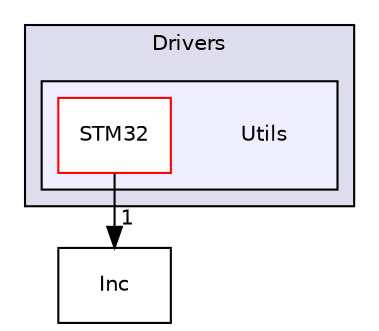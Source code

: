 digraph "C:/Users/hendrick.goncalves/Documents/GenericPushButton_Doxygne/Generic_Push_Button/Drivers/Utils" {
  compound=true
  node [ fontsize="10", fontname="Helvetica"];
  edge [ labelfontsize="10", labelfontname="Helvetica"];
  subgraph clusterdir_d28b261e8e6ff5c790f18a7be688ccf4 {
    graph [ bgcolor="#ddddee", pencolor="black", label="Drivers" fontname="Helvetica", fontsize="10", URL="dir_d28b261e8e6ff5c790f18a7be688ccf4.html"]
  subgraph clusterdir_a5fcd783a6c2a71dc5c3aafb2bf980ea {
    graph [ bgcolor="#eeeeff", pencolor="black", label="" URL="dir_a5fcd783a6c2a71dc5c3aafb2bf980ea.html"];
    dir_a5fcd783a6c2a71dc5c3aafb2bf980ea [shape=plaintext label="Utils"];
    dir_f1cf4040363d004196423137bc0dadd5 [shape=box label="STM32" color="red" fillcolor="white" style="filled" URL="dir_f1cf4040363d004196423137bc0dadd5.html"];
  }
  }
  dir_ffee91cc668c9e471950db577f2ca9ad [shape=box label="Inc" URL="dir_ffee91cc668c9e471950db577f2ca9ad.html"];
  dir_f1cf4040363d004196423137bc0dadd5->dir_ffee91cc668c9e471950db577f2ca9ad [headlabel="1", labeldistance=1.5 headhref="dir_000013_000016.html"];
}

